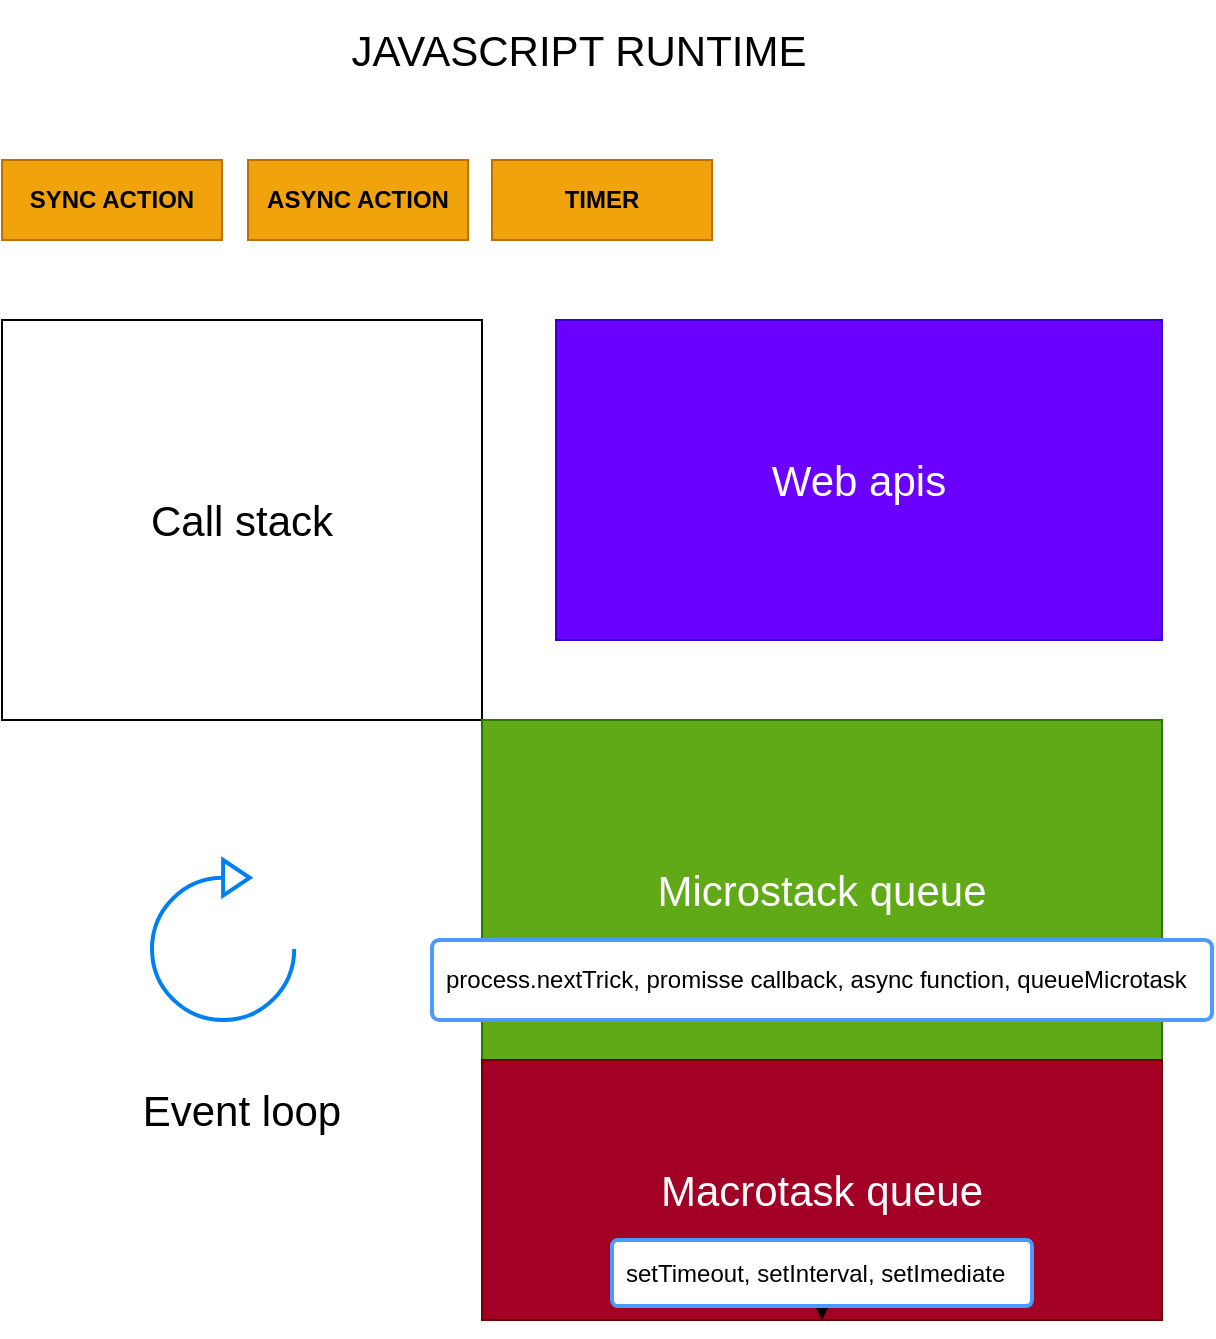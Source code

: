 <mxfile>
    <diagram id="QSQ4RR1Fptn6TH9ms0Op" name="Page-1">
        <mxGraphModel dx="698" dy="651" grid="1" gridSize="10" guides="1" tooltips="1" connect="1" arrows="1" fold="1" page="1" pageScale="1" pageWidth="850" pageHeight="1100" math="0" shadow="0">
            <root>
                <mxCell id="0"/>
                <mxCell id="1" parent="0"/>
                <mxCell id="2" value="&lt;font style=&quot;font-size: 21px;&quot;&gt;Call stack&lt;/font&gt;" style="rounded=0;whiteSpace=wrap;html=1;" parent="1" vertex="1">
                    <mxGeometry x="123" y="240" width="240" height="200" as="geometry"/>
                </mxCell>
                <mxCell id="3" value="&lt;span style=&quot;font-size: 21px;&quot;&gt;Microstack queue&lt;/span&gt;" style="rounded=0;whiteSpace=wrap;html=1;fillColor=#60a917;fontColor=#ffffff;strokeColor=#2D7600;" parent="1" vertex="1">
                    <mxGeometry x="363" y="440" width="340" height="170" as="geometry"/>
                </mxCell>
                <mxCell id="4" value="&lt;span style=&quot;font-size: 21px;&quot;&gt;Macrotask queue&lt;/span&gt;" style="rounded=0;whiteSpace=wrap;html=1;fillColor=#a20025;fontColor=#ffffff;strokeColor=#6F0000;" parent="1" vertex="1">
                    <mxGeometry x="363" y="610" width="340" height="130" as="geometry"/>
                </mxCell>
                <mxCell id="6" value="" style="html=1;verticalLabelPosition=bottom;align=center;labelBackgroundColor=#ffffff;verticalAlign=top;strokeWidth=2;strokeColor=#0080F0;shadow=0;dashed=0;shape=mxgraph.ios7.icons.reload;fontSize=21;" parent="1" vertex="1">
                    <mxGeometry x="198" y="510" width="71.11" height="80" as="geometry"/>
                </mxCell>
                <mxCell id="7" value="Event loop" style="text;html=1;strokeColor=none;fillColor=none;align=center;verticalAlign=middle;whiteSpace=wrap;rounded=0;fontSize=21;" parent="1" vertex="1">
                    <mxGeometry x="178" y="620" width="130" height="30" as="geometry"/>
                </mxCell>
                <mxCell id="12" style="edgeStyle=none;html=1;fontSize=21;" parent="1" source="9" target="4" edge="1">
                    <mxGeometry relative="1" as="geometry"/>
                </mxCell>
                <mxCell id="9" value="setTimeout, setInterval, setImediate" style="rounded=1;arcSize=9;align=left;spacingLeft=5;strokeColor=#4C9AFF;html=1;strokeWidth=2;fontSize=12" parent="1" vertex="1">
                    <mxGeometry x="428" y="700" width="210" height="33" as="geometry"/>
                </mxCell>
                <mxCell id="11" value="process.nextTrick, promisse callback, async function, queueMicrotask&amp;nbsp;" style="rounded=1;arcSize=9;align=left;spacingLeft=5;strokeColor=#4C9AFF;html=1;strokeWidth=2;fontSize=12" parent="1" vertex="1">
                    <mxGeometry x="338" y="550" width="390" height="40" as="geometry"/>
                </mxCell>
                <mxCell id="14" value="JAVASCRIPT RUNTIME" style="text;html=1;strokeColor=none;fillColor=none;align=center;verticalAlign=middle;whiteSpace=wrap;rounded=0;fontSize=21;" parent="1" vertex="1">
                    <mxGeometry x="123" y="80" width="577" height="50" as="geometry"/>
                </mxCell>
                <mxCell id="15" value="&lt;span style=&quot;font-size: 21px;&quot;&gt;Web apis&lt;/span&gt;" style="rounded=0;whiteSpace=wrap;html=1;fillColor=#6a00ff;strokeColor=#3700CC;fontColor=#ffffff;" parent="1" vertex="1">
                    <mxGeometry x="400" y="240" width="303" height="160" as="geometry"/>
                </mxCell>
                <mxCell id="16" value="ASYNC ACTION" style="rounded=0;whiteSpace=wrap;html=1;fillColor=#f0a30a;fontColor=#000000;strokeColor=#BD7000;fontStyle=1" vertex="1" parent="1">
                    <mxGeometry x="246" y="160" width="110" height="40" as="geometry"/>
                </mxCell>
                <mxCell id="17" value="SYNC ACTION" style="rounded=0;whiteSpace=wrap;html=1;fillColor=#f0a30a;fontColor=#000000;strokeColor=#BD7000;fontStyle=1" vertex="1" parent="1">
                    <mxGeometry x="123" y="160" width="110" height="40" as="geometry"/>
                </mxCell>
                <mxCell id="19" value="TIMER" style="rounded=0;whiteSpace=wrap;html=1;fillColor=#f0a30a;fontColor=#000000;strokeColor=#BD7000;fontStyle=1" vertex="1" parent="1">
                    <mxGeometry x="368" y="160" width="110" height="40" as="geometry"/>
                </mxCell>
            </root>
        </mxGraphModel>
    </diagram>
</mxfile>